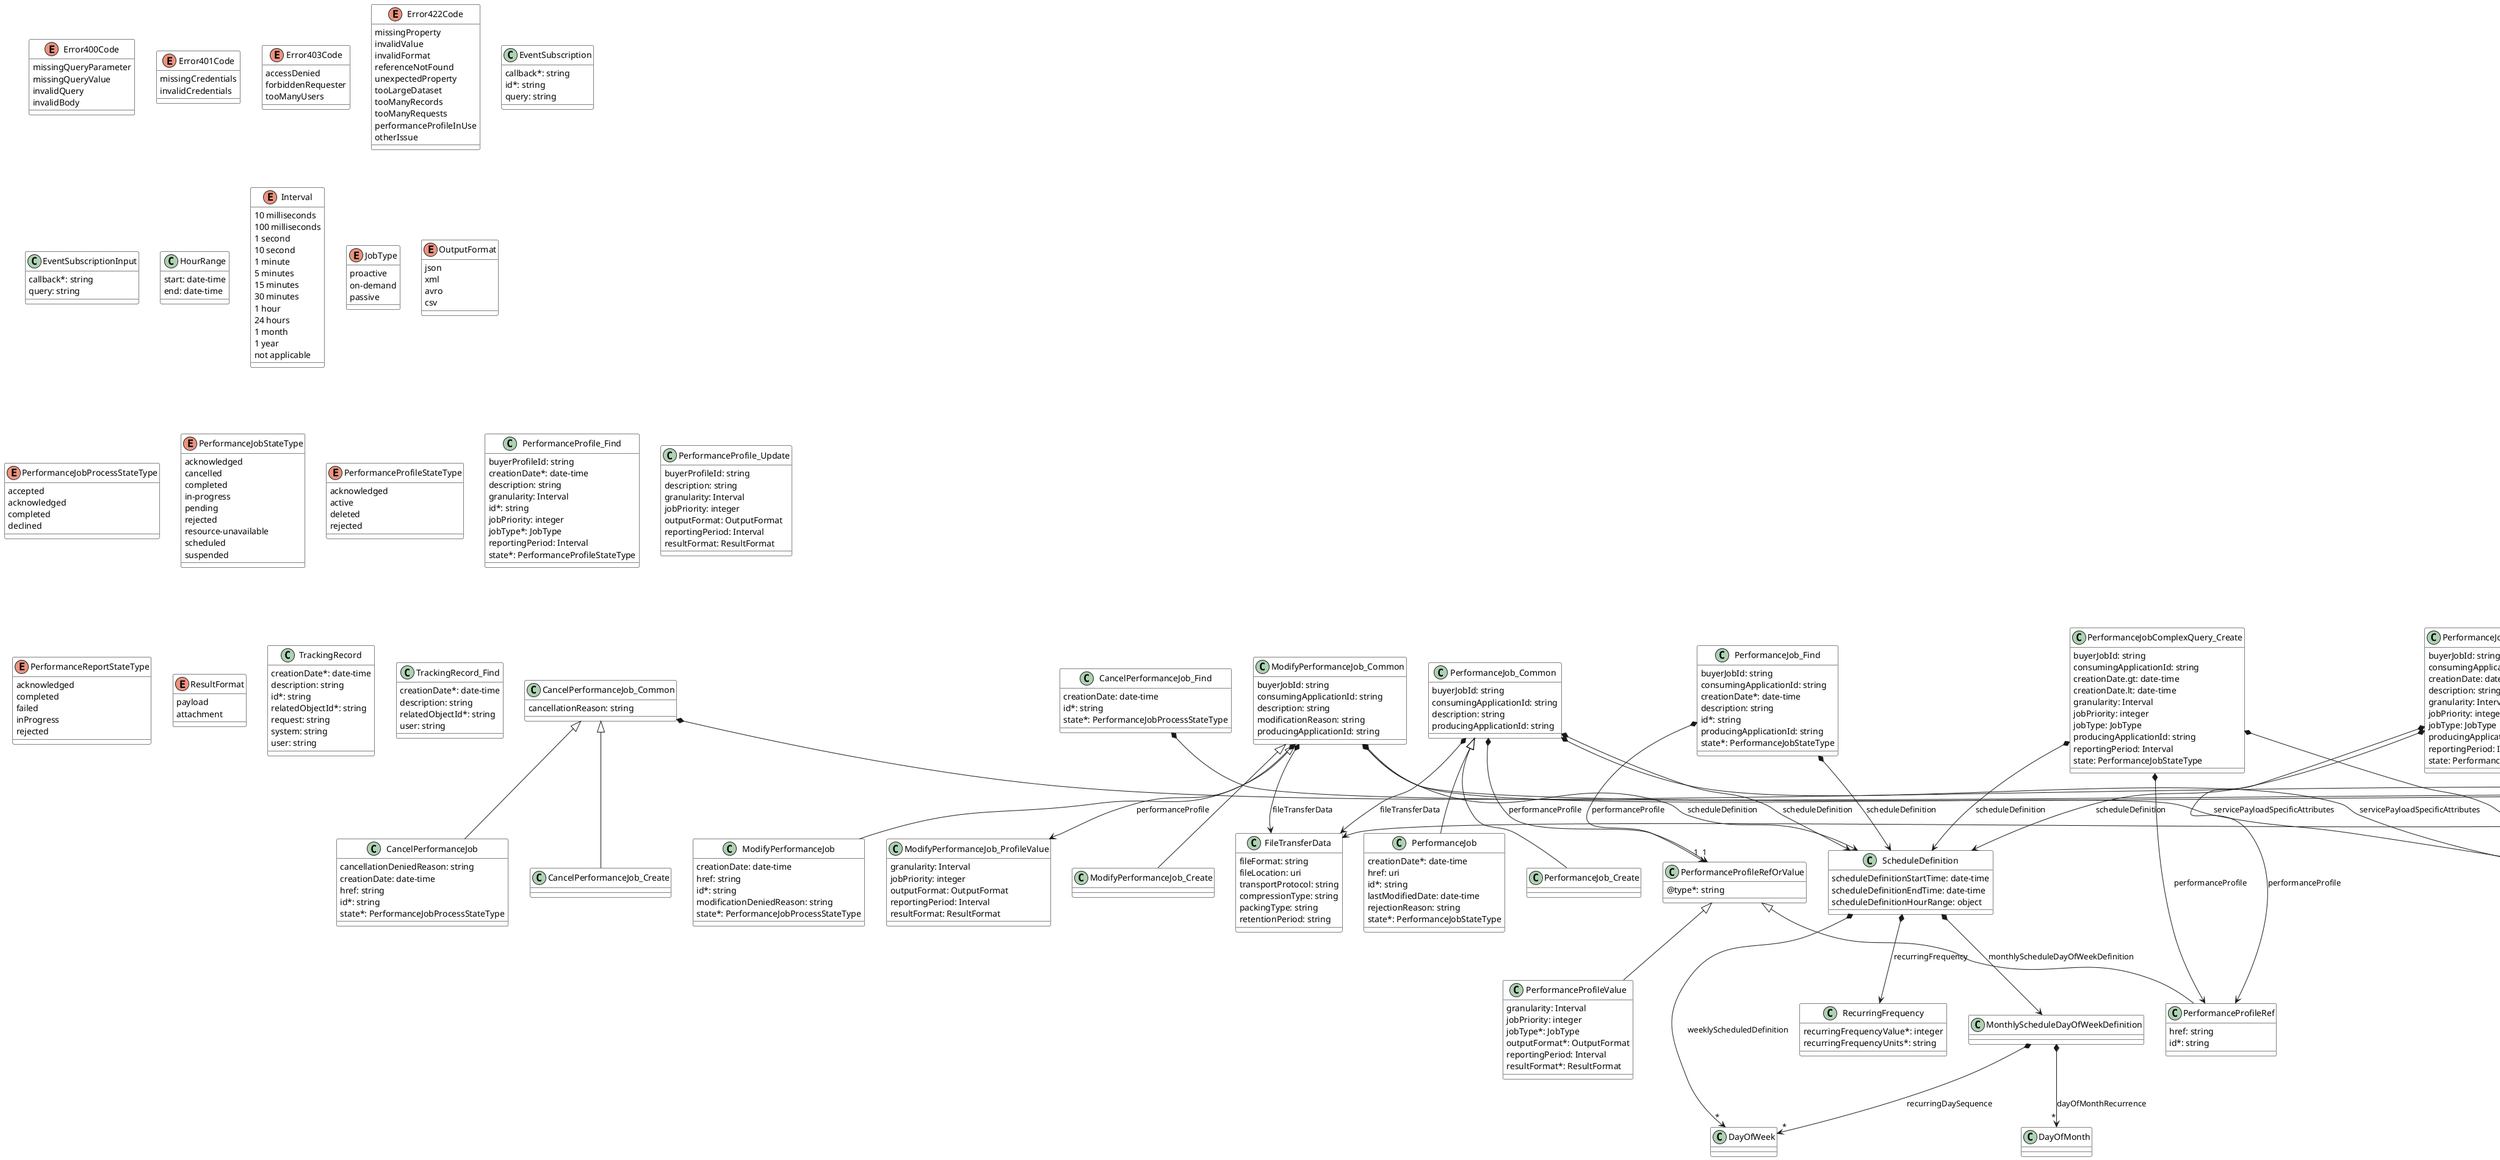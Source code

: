 @startuml performanceMonitoringDataModel
skinparam {
    ClassBackgroundColor White
    ClassBorderColor Black
}

class AttachmentURL {

    url*: string
}



class CancelPerformanceJob {

    cancellationDeniedReason: string
    creationDate: date-time
    href: string
    id*: string
    state*: PerformanceJobProcessStateType
}
CancelPerformanceJob_Common <|-- CancelPerformanceJob



class CancelPerformanceJob_Common {

    cancellationReason: string
}

CancelPerformanceJob_Common *-->"1" PerformanceJobRef : performanceJob


class CancelPerformanceJob_Create {

}
CancelPerformanceJob_Common <|-- CancelPerformanceJob_Create



class CancelPerformanceJob_Find {

    creationDate: date-time
    id*: string
    state*: PerformanceJobProcessStateType
}

CancelPerformanceJob_Find *-->"1" PerformanceJobRef : performanceJob


class DayOfMonth {

}



class DayOfWeek {

}



class Error {

    message: string
    reason*: string
    referenceError: uri
}



class Error400 {

    code*: Error400Code
}
Error <|-- Error400



enum Error400Code {

    missingQueryParameter
    missingQueryValue
    invalidQuery
    invalidBody
}
class Error401 {

    code*: Error401Code
}
Error <|-- Error401



enum Error401Code {

    missingCredentials
    invalidCredentials
}
class Error403 {

    code*: Error403Code
}
Error <|-- Error403



enum Error403Code {

    accessDenied
    forbiddenRequester
    tooManyUsers
}
class Error404 {

    code*: string
}
Error <|-- Error404



class Error409 {

    code*: string
}
Error <|-- Error409



class Error422 {

    code*: Error422Code
    propertyPath: string
}
Error <|-- Error422



enum Error422Code {

    missingProperty
    invalidValue
    invalidFormat
    referenceNotFound
    unexpectedProperty
    tooLargeDataset
    tooManyRecords
    tooManyRequests
    performanceProfileInUse
    otherIssue
}
class Error500 {

    code*: string
}
Error <|-- Error500



class Error501 {

    code*: string
}
Error <|-- Error501



class EventSubscription {

    callback*: string
    id*: string
    query: string
}



class EventSubscriptionInput {

    callback*: string
    query: string
}



class FileTransferData {

    fileFormat: string
    fileLocation: uri
    transportProtocol: string
    compressionType: string
    packingType: string
    retentionPeriod: string
}



class HourRange {

    start: date-time
    end: date-time
}



enum Interval {

    10 milliseconds
    100 milliseconds
    1 second
    10 second
    1 minute
    5 minutes
    15 minutes
    30 minutes
    1 hour
    24 hours
    1 month
    1 year
    not applicable
}
enum JobType {

    proactive
    on-demand
    passive
}
class MeasurementTime {

    measurementStartDate*: date-time
    measurementEndDate*: date-time
    measurementInterval*: Interval
}



class ModifyPerformanceJob {

    creationDate: date-time
    href: string
    id*: string
    modificationDeniedReason: string
    state*: PerformanceJobProcessStateType
}
ModifyPerformanceJob_Common <|-- ModifyPerformanceJob



class ModifyPerformanceJob_Common {

    buyerJobId: string
    consumingApplicationId: string
    description: string
    modificationReason: string
    producingApplicationId: string
}

ModifyPerformanceJob_Common *--> FileTransferData : fileTransferData
ModifyPerformanceJob_Common *-->"1" PerformanceJobRef : performanceJob
ModifyPerformanceJob_Common *--> ModifyPerformanceJob_ProfileValue : performanceProfile
ModifyPerformanceJob_Common *--> ScheduleDefinition : scheduleDefinition
ModifyPerformanceJob_Common *--> ServicePayloadSpecificAttributes : servicePayloadSpecificAttributes


class ModifyPerformanceJob_Create {

}
ModifyPerformanceJob_Common <|-- ModifyPerformanceJob_Create



class ModifyPerformanceJob_Find {

    creationDate: date-time
    id*: string
    state*: PerformanceJobProcessStateType
}

ModifyPerformanceJob_Find *-->"1" PerformanceJobRef : performanceJob


class ModifyPerformanceJob_ProfileValue {

    granularity: Interval
    jobPriority: integer
    outputFormat: OutputFormat
    reportingPeriod: Interval
    resultFormat: ResultFormat
}



class MonthlyScheduleDayOfWeekDefinition {

}

MonthlyScheduleDayOfWeekDefinition *-->"*" DayOfWeek : recurringDaySequence
MonthlyScheduleDayOfWeekDefinition *-->"*" DayOfMonth : dayOfMonthRecurrence


enum OutputFormat {

    json
    xml
    avro
    csv
}
class PerformanceJob {

    creationDate*: date-time
    href: uri
    id*: string
    lastModifiedDate: date-time
    rejectionReason: string
    state*: PerformanceJobStateType
}
PerformanceJob_Common <|-- PerformanceJob



class PerformanceJobComplexQuery {

    buyerJobId: string
    consumingApplicationId: string
    creationDate: date-time
    description: string
    granularity: Interval
    jobPriority: integer
    jobType: JobType
    producingApplicationId: string
    reportingPeriod: Interval
    state: PerformanceJobStateType
}

PerformanceJobComplexQuery *--> PerformanceJobRef : performanceJob
PerformanceJobComplexQuery *--> PerformanceProfileRef : performanceProfile
PerformanceJobComplexQuery *--> ScheduleDefinition : scheduleDefinition
PerformanceJobComplexQuery *--> ServicePayloadSpecificAttributes : servicePayloadSpecificAttributes


class PerformanceJobComplexQuery_Create {

    buyerJobId: string
    consumingApplicationId: string
    creationDate.gt: date-time
    creationDate.lt: date-time
    granularity: Interval
    jobPriority: integer
    jobType: JobType
    producingApplicationId: string
    reportingPeriod: Interval
    state: PerformanceJobStateType
}

PerformanceJobComplexQuery_Create *--> PerformanceProfileRef : performanceProfile
PerformanceJobComplexQuery_Create *--> ScheduleDefinition : scheduleDefinition
PerformanceJobComplexQuery_Create *--> ServicePayloadSpecificAttributes : servicePayloadSpecificAttributes


enum PerformanceJobProcessStateType {

    accepted
    acknowledged
    completed
    declined
}
class PerformanceJobRefOrValue {

    @type*: string
}



class PerformanceJobRef {

    href: string
    id*: string
}
PerformanceJobRefOrValue <|-- PerformanceJobRef



class PerformanceJobValue {

    consumingApplicationId: string
    granularity: Interval
    outputFormat*: OutputFormat
    producingApplicationId: string
    resultFormat*: ResultFormat
}
PerformanceJobRefOrValue <|-- PerformanceJobValue

PerformanceJobValue *--> FileTransferData : fileTransferData
PerformanceJobValue *-->"1" ServicePayloadSpecificAttributes : servicePayloadSpecificAttributes


enum PerformanceJobStateType {

    acknowledged
    cancelled
    completed
    in-progress
    pending
    rejected
    resource-unavailable
    scheduled
    suspended
}
class PerformanceJob_Common {

    buyerJobId: string
    consumingApplicationId: string
    description: string
    producingApplicationId: string
}

PerformanceJob_Common *--> FileTransferData : fileTransferData
PerformanceJob_Common *-->"1" PerformanceProfileRefOrValue : performanceProfile
PerformanceJob_Common *--> ScheduleDefinition : scheduleDefinition
PerformanceJob_Common *-->"1" ServicePayloadSpecificAttributes : servicePayloadSpecificAttributes


class PerformanceJob_Create {

}
PerformanceJob_Common <|-- PerformanceJob_Create



class PerformanceJob_Find {

    buyerJobId: string
    consumingApplicationId: string
    creationDate*: date-time
    description: string
    id*: string
    producingApplicationId: string
    state*: PerformanceJobStateType
}

PerformanceJob_Find *-->"1" PerformanceProfileRefOrValue : performanceProfile
PerformanceJob_Find *--> ScheduleDefinition : scheduleDefinition


class PerformanceProfile {

    creationDate*: date-time
    href: uri
    id*: string
    lastModifiedDate: date-time
    rejectionReason: string
    state*: PerformanceProfileStateType
}
PerformanceProfile_Common <|-- PerformanceProfile



class PerformanceProfileRefOrValue {

    @type*: string
}



class PerformanceProfileRef {

    href: string
    id*: string
}
PerformanceProfileRefOrValue <|-- PerformanceProfileRef



class PerformanceProfileValue {

    granularity: Interval
    jobPriority: integer
    jobType*: JobType
    outputFormat*: OutputFormat
    reportingPeriod: Interval
    resultFormat*: ResultFormat
}
PerformanceProfileRefOrValue <|-- PerformanceProfileValue



enum PerformanceProfileStateType {

    acknowledged
    active
    deleted
    rejected
}
class PerformanceProfile_Common {

    buyerProfileId: string
    description: string
    granularity: Interval
    jobPriority: integer
    jobType*: JobType
    outputFormat*: OutputFormat
    reportingPeriod: Interval
    resultFormat*: ResultFormat
}



class PerformanceProfile_Create {

}
PerformanceProfile_Common <|-- PerformanceProfile_Create



class PerformanceProfile_Find {

    buyerProfileId: string
    creationDate*: date-time
    description: string
    granularity: Interval
    id*: string
    jobPriority: integer
    jobType*: JobType
    reportingPeriod: Interval
    state*: PerformanceProfileStateType
}



class PerformanceProfile_Update {

    buyerProfileId: string
    description: string
    granularity: Interval
    jobPriority: integer
    outputFormat: OutputFormat
    reportingPeriod: Interval
    resultFormat: ResultFormat
}



class PerformanceReport {

    creationDate*: date-time
    failureReason: string
    href: uri
    id*: string
    lastModifiedDate: date-time
    state*: PerformanceReportStateType
}
PerformanceReport_Common <|-- PerformanceReport

PerformanceReport *--> PerformanceJobRefOrValue : performanceJob
PerformanceReport *-->"*" ReportContentItem : reportContent
PerformanceReport *--> AttachmentURL : reportUrl


class PerformanceReportComplexQuery {

    consumingApplicationId: string
    creationDate: date-time
    description: string
    granularity: Interval
    outputFormat: OutputFormat
    producingApplicationId: string
    resultFormat: ResultFormat
    state: PerformanceReportStateType
}

PerformanceReportComplexQuery *--> PerformanceJobRef : performanceJob
PerformanceReportComplexQuery *--> PerformanceReportRef : performanceReport
PerformanceReportComplexQuery *--> ReportingTimeframe : reportingTimeframe
PerformanceReportComplexQuery *--> ServicePayloadSpecificAttributes : servicePayloadSpecificAttributes


class PerformanceReportComplexQuery_Create {

    consumingApplicationId: string
    creationDate.gt: date-time
    creationDate.lt: date-time
    granularity: Interval
    outputFormat: OutputFormat
    producingApplicationId: string
    reportingTimeframe.startDate.gt: date-time
    reportingTimeframe.startDate.lt: date-time
    reportingTimeframe.endDate.gt: date-time
    reportingTimeframe.endDate.lt: date-time
    resultFormat: ResultFormat
    state: PerformanceReportStateType
}

PerformanceReportComplexQuery_Create *--> PerformanceJobRef : performanceJob
PerformanceReportComplexQuery_Create *--> ServicePayloadSpecificAttributes : servicePayloadSpecificAttributes


class PerformanceReportRef {

    href: string
    id*: string
}



enum PerformanceReportStateType {

    acknowledged
    completed
    failed
    inProgress
    rejected
}
class PerformanceReport_Common {

    description: string
}

PerformanceReport_Common *--> ReportingTimeframe : reportingTimeframe


class PerformanceReport_Create {

}
PerformanceReport_Common <|-- PerformanceReport_Create

PerformanceReport_Create *-->"1" PerformanceJobValue : performanceJob


class PerformanceReport_Find {

    creationDate*: date-time
    description: string
    id*: string
    state*: PerformanceReportStateType
}

PerformanceReport_Find *--> PerformanceJobRefOrValue : performanceJob
PerformanceReport_Find *--> ReportingTimeframe : reportingTimeframe


class RecurringFrequency {

    recurringFrequencyValue*: integer
    recurringFrequencyUnits*: string
}



class ReportContentItem {

}

ReportContentItem *-->"1" MeasurementTime : measurementTime
ReportContentItem *-->"*" ResultPayload : measurementDataPoints


class ReportingTimeframe {

    reportingStartDate: date-time
    reportingEndDate: date-time
}



enum ResultFormat {

    payload
    attachment
}
class ResultPayload {

    @type*: string
}



class ResumePerformanceJob {

    creationDate: date-time
    href: string
    id*: string
    resumptionDeniedReason: string
    state*: PerformanceJobProcessStateType
}
ResumePerformanceJob_Common <|-- ResumePerformanceJob



class ResumePerformanceJob_Common {

    resumptionReason: string
}

ResumePerformanceJob_Common *-->"1" PerformanceJobRef : performanceJob


class ResumePerformanceJob_Create {

}
ResumePerformanceJob_Common <|-- ResumePerformanceJob_Create



class ResumePerformanceJob_Find {

    creationDate: date-time
    id*: string
    state*: PerformanceJobProcessStateType
}

ResumePerformanceJob_Find *-->"1" PerformanceJobRef : performanceJob


class ScheduleDefinition {

    scheduleDefinitionStartTime: date-time
    scheduleDefinitionEndTime: date-time
    scheduleDefinitionHourRange: object
}

ScheduleDefinition *--> RecurringFrequency : recurringFrequency
ScheduleDefinition *--> MonthlyScheduleDayOfWeekDefinition : monthlyScheduleDayOfWeekDefinition
ScheduleDefinition *-->"*" DayOfWeek : weeklyScheduledDefinition


class ServicePayloadSpecificAttributes {

    @type*: string
}



class SuspendPerformanceJob {

    creationDate: date-time
    href: string
    id*: string
    state*: PerformanceJobProcessStateType
    suspensionDeniedReason: string
}
SuspendPerformanceJob_Common <|-- SuspendPerformanceJob



class SuspendPerformanceJob_Common {

    suspensionReason: string
}

SuspendPerformanceJob_Common *-->"1" PerformanceJobRef : performanceJob


class SuspendPerformanceJob_Create {

}
SuspendPerformanceJob_Common <|-- SuspendPerformanceJob_Create



class SuspendPerformanceJob_Find {

    creationDate: date-time
    id*: string
    state*: PerformanceJobProcessStateType
}

SuspendPerformanceJob_Find *-->"1" PerformanceJobRef : performanceJob


class TrackingRecord {

    creationDate*: date-time
    description: string
    id*: string
    relatedObjectId*: string
    request: string
    system: string
    user: string
}



class TrackingRecord_Find {

    creationDate*: date-time
    description: string
    relatedObjectId*: string
    user: string
}



@enduml
